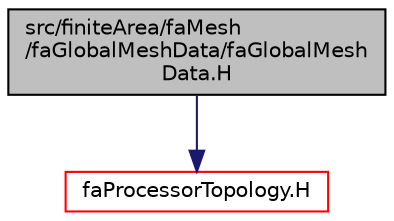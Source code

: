 digraph "src/finiteArea/faMesh/faGlobalMeshData/faGlobalMeshData.H"
{
  bgcolor="transparent";
  edge [fontname="Helvetica",fontsize="10",labelfontname="Helvetica",labelfontsize="10"];
  node [fontname="Helvetica",fontsize="10",shape=record];
  Node1 [label="src/finiteArea/faMesh\l/faGlobalMeshData/faGlobalMesh\lData.H",height=0.2,width=0.4,color="black", fillcolor="grey75", style="filled" fontcolor="black"];
  Node1 -> Node2 [color="midnightblue",fontsize="10",style="solid",fontname="Helvetica"];
  Node2 [label="faProcessorTopology.H",height=0.2,width=0.4,color="red",URL="$faProcessorTopology_8H.html"];
}
